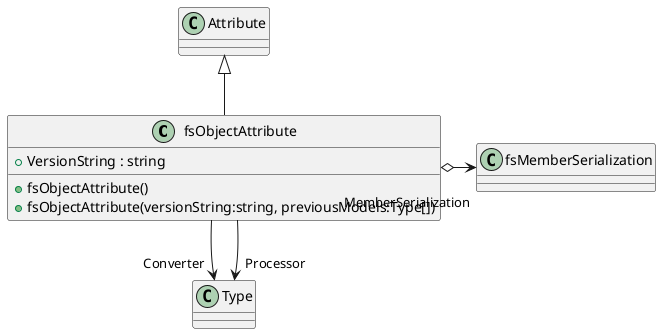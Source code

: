 @startuml
class fsObjectAttribute {
    + fsObjectAttribute()
    + fsObjectAttribute(versionString:string, previousModels:Type[])
    + VersionString : string
}
Attribute <|-- fsObjectAttribute
fsObjectAttribute o-> "MemberSerialization" fsMemberSerialization
fsObjectAttribute --> "Converter" Type
fsObjectAttribute --> "Processor" Type
@enduml
